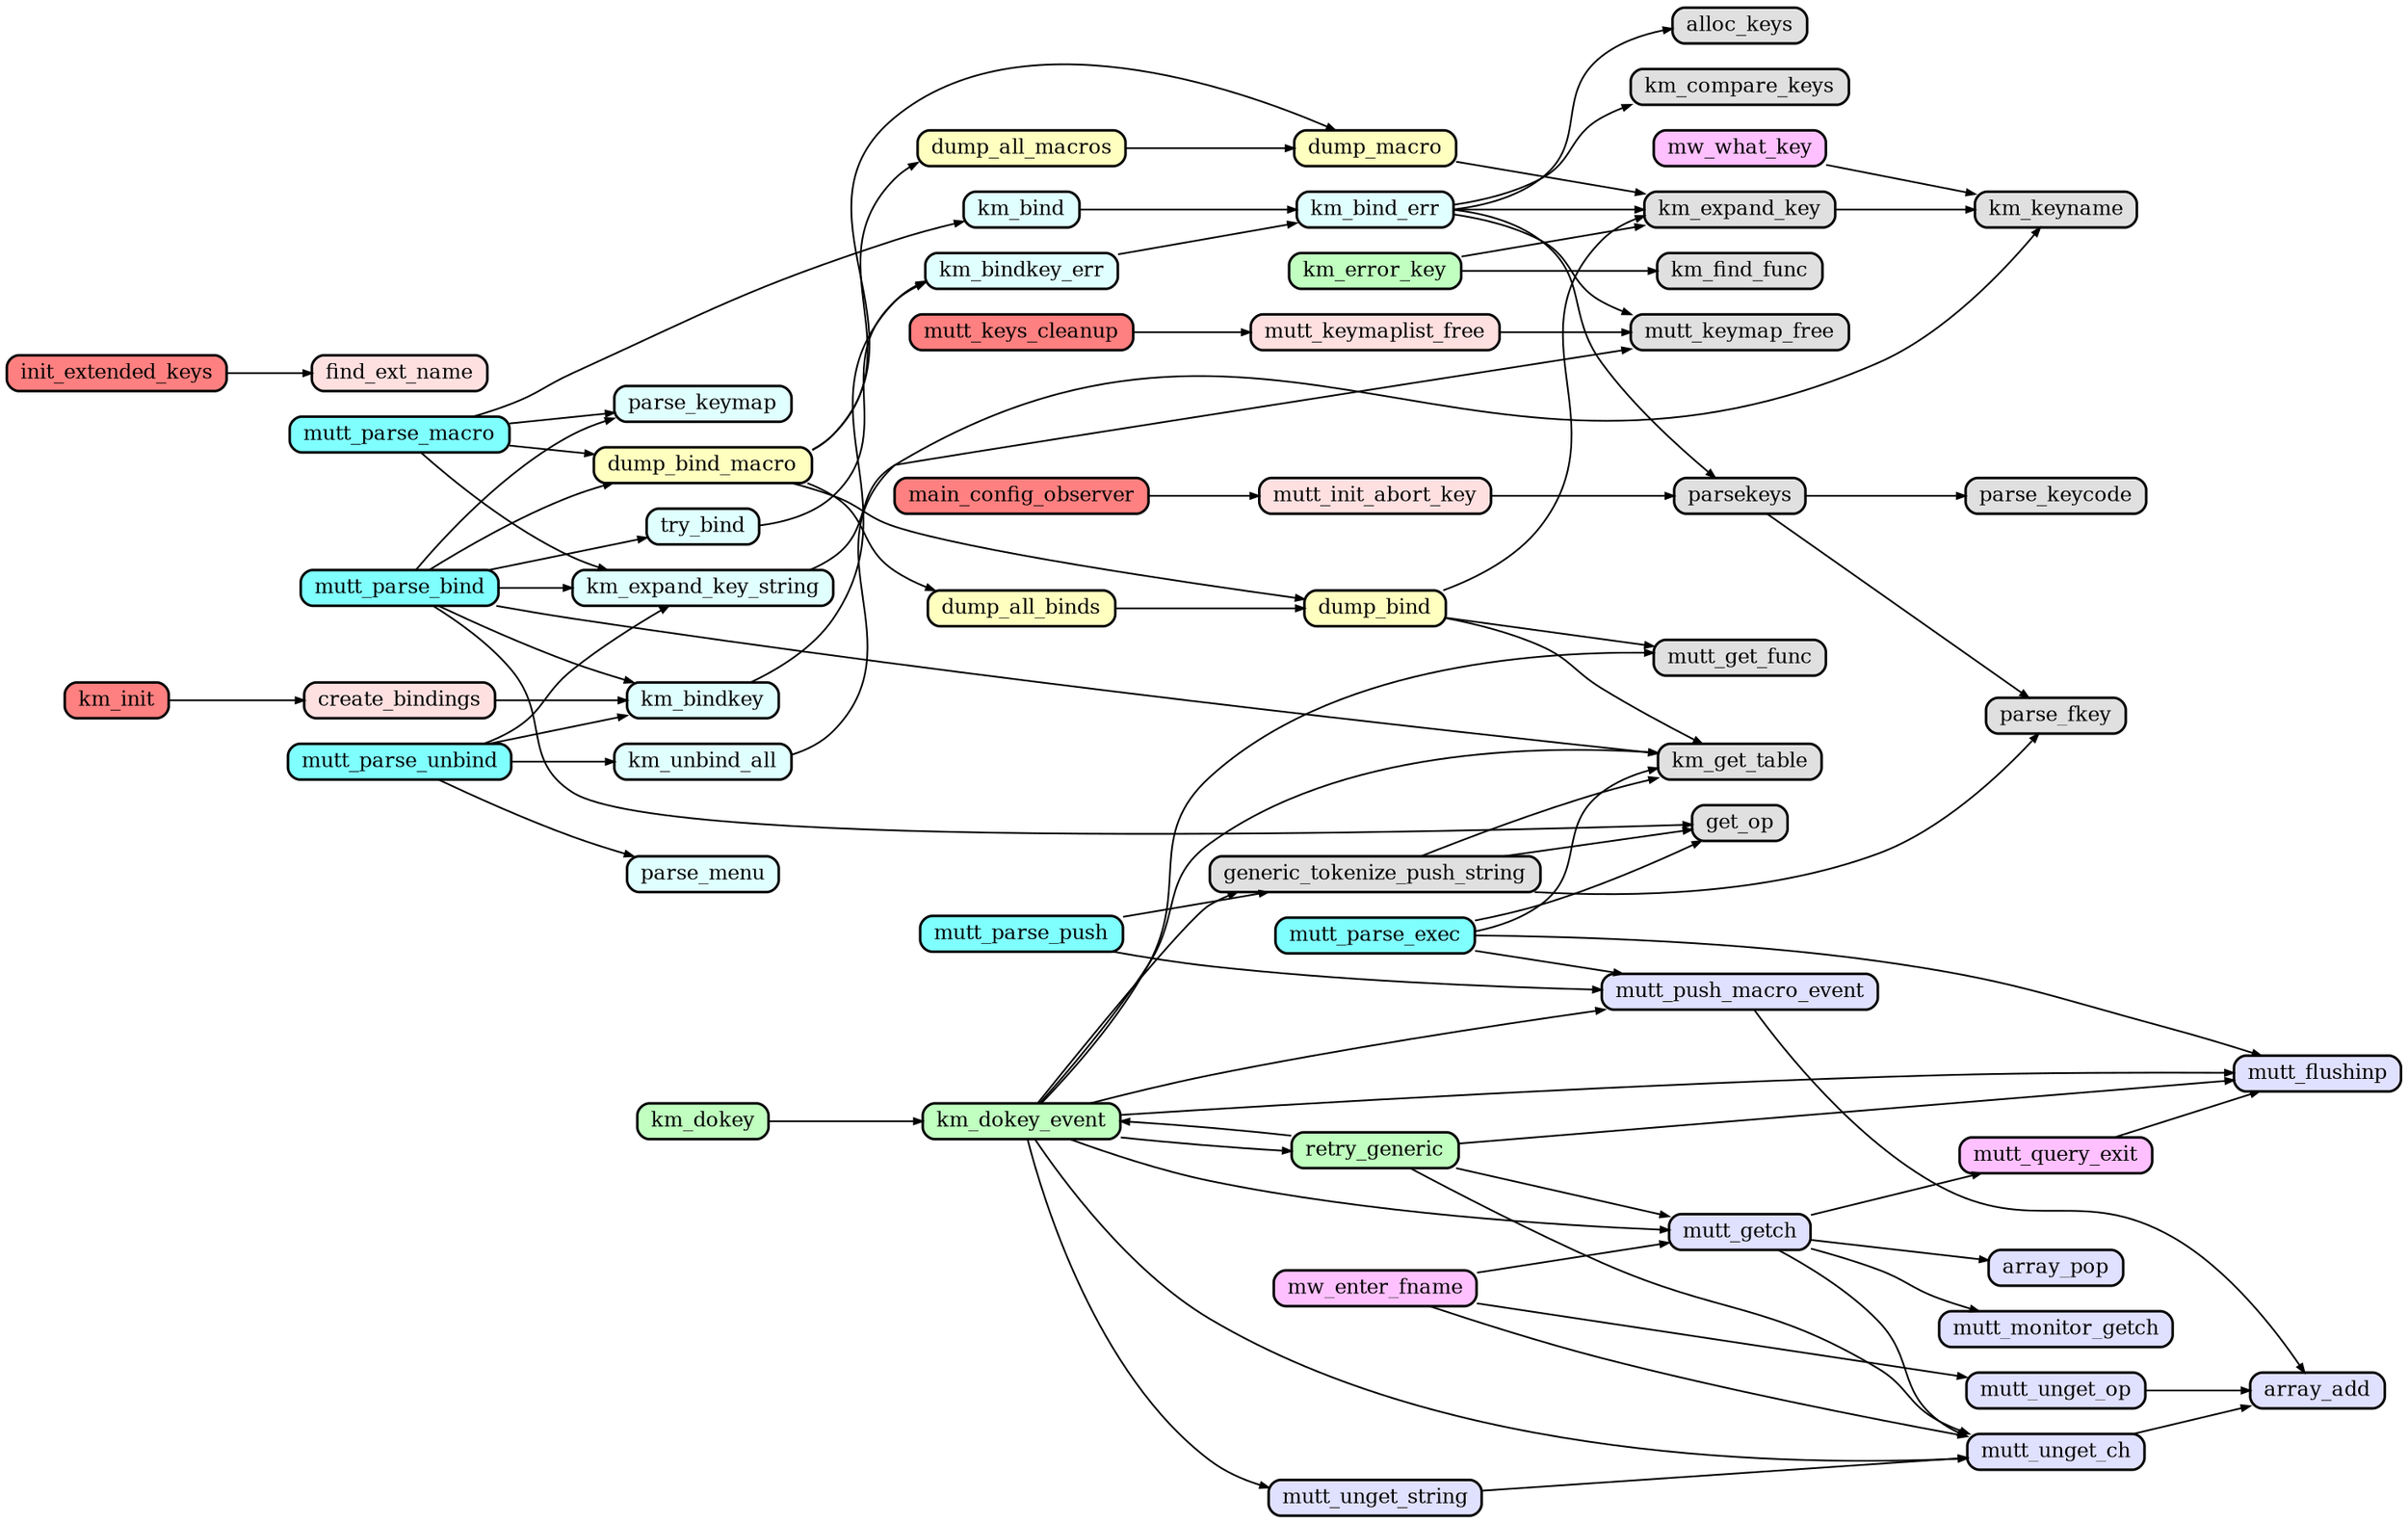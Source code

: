 digraph callgraph {
	graph [
		rankdir="LR"
		nodesep="0.2"
		ranksep="0.5"
		compound="true"
	]

	node [
		shape="Mrecord"
		fontsize="12"
		fillcolor="#ffffff"
		style="filled"
		height="0.2"
		penwidth="1.5"
		color="black"
	]

	edge [
		penwidth="1.0"
		arrowsize="0.5"
	]

	// Dump functions, used for :macro etc
	node [ fillcolor="#ffffc0" ]
	dump_all_binds
	dump_all_macros
	dump_bind
	dump_bind_macro
	dump_macro

	// getting keys from the user
	node [ fillcolor="#c0ffc0" ]
	km_dokey
	km_dokey_event
	km_error_key
	retry_generic

	// key binding functions (external)
	node [ fillcolor="#80ffff" ]
	mutt_parse_bind
	mutt_parse_exec
	mutt_parse_macro
	mutt_parse_push
	mutt_parse_unbind

	// key binding functions (internal)
	node [ fillcolor="#e0ffff" ]
	km_bind
	km_bindkey
	km_bindkey_err
	km_bind_err
	km_expand_key_string
	km_unbind_all
	parse_keymap
	parse_menu
	try_bind

	// init functions (external)
	node [ fillcolor="#ff8080" ]
	init_extended_keys
	km_init
	main_config_observer
	mutt_keys_cleanup

	// init functions (internal)
	node [ fillcolor="#ffe0e0" ]
	create_bindings
	find_ext_name
	mutt_init_abort_key
	mutt_keymaplist_free

	// gui function
	node [ fillcolor="#ffc0ff" ]
	mutt_query_exit
	mw_enter_fname
	mw_what_key

	// leftover helper functions
	node [ fillcolor="#e0e0e0" ]
	alloc_keys
	generic_tokenize_push_string
	get_op
	km_compare_keys
	km_expand_key
	km_find_func
	km_get_table
	km_keyname
	mutt_get_func
	mutt_keymap_free
	parsekeys
	parse_fkey
	parse_keycode

	// leftover gui functions
	node [ fillcolor="#e0e0ff" ]

	create_bindings              -> km_bindkey
	dump_all_binds               -> dump_bind
	dump_all_macros              -> dump_macro
	dump_bind                    -> km_expand_key
	dump_bind                    -> km_get_table
	dump_bind                    -> mutt_get_func
	dump_bind_macro              -> dump_all_binds
	dump_bind_macro              -> dump_all_macros
	dump_bind_macro              -> dump_bind
	dump_bind_macro              -> dump_macro
	dump_macro                   -> km_expand_key
	generic_tokenize_push_string -> get_op
	generic_tokenize_push_string -> km_get_table
	generic_tokenize_push_string -> parse_fkey
	init_extended_keys           -> find_ext_name
	km_bind                      -> km_bind_err
	km_bindkey                   -> km_bindkey_err
	km_bindkey_err               -> km_bind_err
	km_bind_err                  -> alloc_keys
	km_bind_err                  -> km_compare_keys
	km_bind_err                  -> km_expand_key
	km_bind_err                  -> mutt_keymap_free
	km_bind_err                  -> parsekeys
	km_dokey                     -> km_dokey_event
	km_dokey_event               -> generic_tokenize_push_string
	km_dokey_event               -> km_get_table
	km_dokey_event               -> mutt_flushinp
	km_dokey_event               -> mutt_getch
	km_dokey_event               -> mutt_get_func
	km_dokey_event               -> mutt_push_macro_event
	km_dokey_event               -> mutt_unget_ch
	km_dokey_event               -> mutt_unget_string
	km_dokey_event               -> retry_generic
	km_error_key                 -> km_expand_key
	km_error_key                 -> km_find_func
	km_expand_key                -> km_keyname
	km_expand_key_string         -> km_keyname
	km_init                      -> create_bindings
	km_unbind_all                -> mutt_keymap_free
	main_config_observer         -> mutt_init_abort_key
	mutt_getch                   -> array_pop
	mutt_getch                   -> mutt_monitor_getch
	mutt_getch                   -> mutt_query_exit
	mutt_getch                   -> mutt_unget_ch
	mutt_init_abort_key          -> parsekeys
	mutt_keymaplist_free         -> mutt_keymap_free
	mutt_keys_cleanup            -> mutt_keymaplist_free
	mutt_parse_bind              -> dump_bind_macro
	mutt_parse_bind              -> get_op
	mutt_parse_bind              -> km_bindkey
	mutt_parse_bind              -> km_expand_key_string
	mutt_parse_bind              -> km_get_table
	mutt_parse_bind              -> parse_keymap
	mutt_parse_bind              -> try_bind
	mutt_parse_exec              -> get_op
	mutt_parse_exec              -> km_get_table
	mutt_parse_exec              -> mutt_flushinp
	mutt_parse_exec              -> mutt_push_macro_event
	mutt_parse_macro             -> dump_bind_macro
	mutt_parse_macro             -> km_bind
	mutt_parse_macro             -> km_expand_key_string
	mutt_parse_macro             -> parse_keymap
	mutt_parse_push              -> generic_tokenize_push_string
	mutt_parse_push              -> mutt_push_macro_event
	mutt_parse_unbind            -> km_bindkey
	mutt_parse_unbind            -> km_expand_key_string
	mutt_parse_unbind            -> km_unbind_all
	mutt_parse_unbind            -> parse_menu
	mutt_push_macro_event        -> array_add
	mutt_query_exit              -> mutt_flushinp
	mutt_unget_ch                -> array_add
	mutt_unget_op                -> array_add
	mutt_unget_string            -> mutt_unget_ch
	mw_enter_fname               -> mutt_getch
	mw_enter_fname               -> mutt_unget_ch
	mw_enter_fname               -> mutt_unget_op
	mw_what_key                  -> km_keyname
	parsekeys                    -> parse_fkey
	parsekeys                    -> parse_keycode
	retry_generic                -> km_dokey_event
	retry_generic                -> mutt_flushinp
	retry_generic                -> mutt_getch
	retry_generic                -> mutt_unget_ch
	try_bind                     -> km_bindkey_err

}
